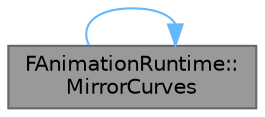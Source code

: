 digraph "FAnimationRuntime::MirrorCurves"
{
 // INTERACTIVE_SVG=YES
 // LATEX_PDF_SIZE
  bgcolor="transparent";
  edge [fontname=Helvetica,fontsize=10,labelfontname=Helvetica,labelfontsize=10];
  node [fontname=Helvetica,fontsize=10,shape=box,height=0.2,width=0.4];
  rankdir="LR";
  Node1 [id="Node000001",label="FAnimationRuntime::\lMirrorCurves",height=0.2,width=0.4,color="gray40", fillcolor="grey60", style="filled", fontcolor="black",tooltip="Mirror (swap) curves with the specified MirrorDataTable."];
  Node1 -> Node1 [id="edge1_Node000001_Node000001",color="steelblue1",style="solid",tooltip=" "];
}
